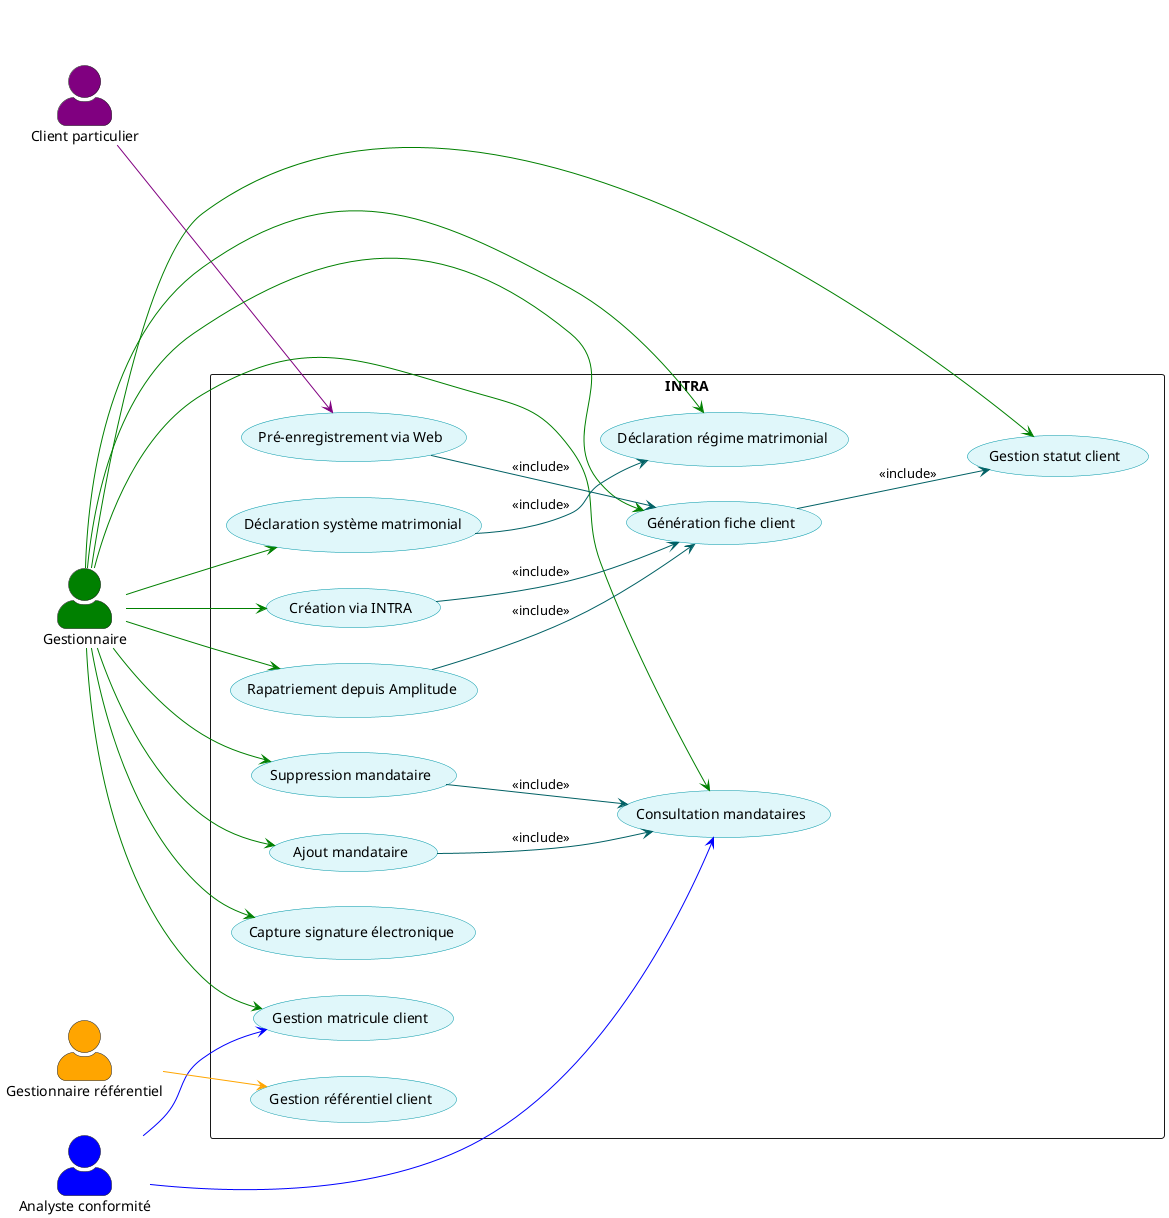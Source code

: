 @startuml UseCaseEnregistrementParticulier
skinparam actorStyle awesome
skinparam usecase {
    BackgroundColor #E0F7FA
    BorderColor #0097A7
    ArrowColor #006064
}
skinparam packageStyle rectangle
left to right direction

actor "Client particulier" as Client #purple
actor "Gestionnaire" as Gestionnaire #green
actor "Analyste conformité" as Analyste #blue
actor "Gestionnaire référentiel" as RefGestionnaire #orange

package "INTRA" {
    usecase "Pré-enregistrement via Web" as PreenrWeb
    usecase "Création via INTRA" as CreationIntra
    usecase "Rapatriement depuis Amplitude" as Rapatriement
    usecase "Capture signature électronique" as Signature
    usecase "Génération fiche client" as FicheClient
    usecase "Gestion statut client" as Statut
    usecase "Ajout mandataire" as AjoutMandat
    usecase "Consultation mandataires" as ConsultMandat
    usecase "Suppression mandataire" as SuppMandat
    usecase "Gestion matricule client" as Matricule
    usecase "Gestion référentiel client" as RefClient
    usecase "Déclaration système matrimonial" as SysMatri
    usecase "Déclaration régime matrimonial" as RegimeMatri
}

' Interactions positives (validation, création, consultation) en vert
Client --> PreenrWeb #purple;text:purple
Gestionnaire --> CreationIntra #green;text:green
Gestionnaire --> Rapatriement #green;text:green
Gestionnaire --> Signature #green;text:green
Gestionnaire --> FicheClient #green;text:green
Gestionnaire --> Statut #green;text:green
Gestionnaire --> AjoutMandat #green;text:green
Gestionnaire --> ConsultMandat #green;text:green
Gestionnaire --> SuppMandat #green;text:green
Gestionnaire --> Matricule #green;text:green
Gestionnaire --> SysMatri #green;text:green
Gestionnaire --> RegimeMatri #green;text:green

' Interactions de contrôle ou d'audit en bleu
Analyste --> ConsultMandat #blue;text:blue
Analyste --> Matricule #blue;text:blue

' Interactions de gestion référentiel en orange
RefGestionnaire --> RefClient #orange;text:orange

' Relations internes (inclusions) en noir normal et pointillées
PreenrWeb --> FicheClient : <<include>>
CreationIntra --> FicheClient : <<include>>
Rapatriement --> FicheClient : <<include>>
FicheClient --> Statut : <<include>>
AjoutMandat --> ConsultMandat : <<include>>
SuppMandat --> ConsultMandat : <<include>>
SysMatri --> RegimeMatri : <<include>>

@enduml